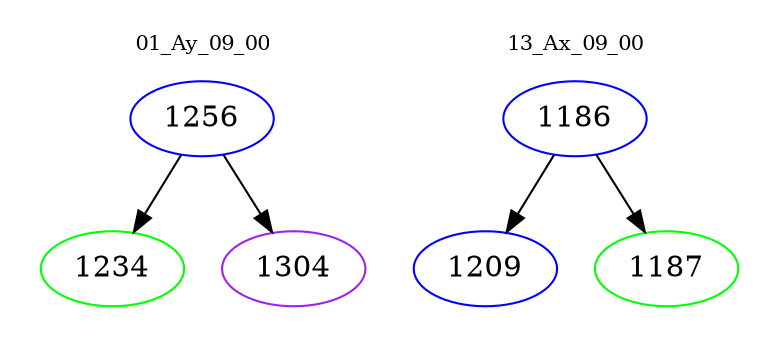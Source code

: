 digraph{
subgraph cluster_0 {
color = white
label = "01_Ay_09_00";
fontsize=10;
T0_1256 [label="1256", color="blue"]
T0_1256 -> T0_1234 [color="black"]
T0_1234 [label="1234", color="green"]
T0_1256 -> T0_1304 [color="black"]
T0_1304 [label="1304", color="purple"]
}
subgraph cluster_1 {
color = white
label = "13_Ax_09_00";
fontsize=10;
T1_1186 [label="1186", color="blue"]
T1_1186 -> T1_1209 [color="black"]
T1_1209 [label="1209", color="blue"]
T1_1186 -> T1_1187 [color="black"]
T1_1187 [label="1187", color="green"]
}
}
